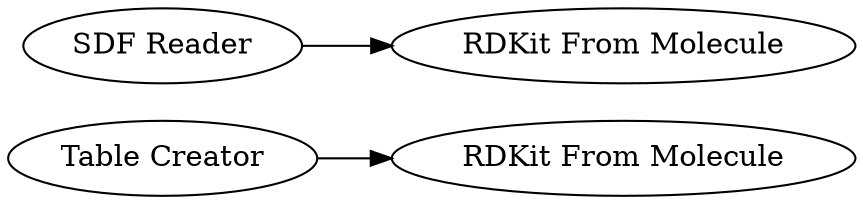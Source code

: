 digraph {
	6 -> 7
	4 -> 5
	5 [label="RDKit From Molecule"]
	4 [label="SDF Reader"]
	6 [label="Table Creator"]
	7 [label="RDKit From Molecule"]
	rankdir=LR
}
